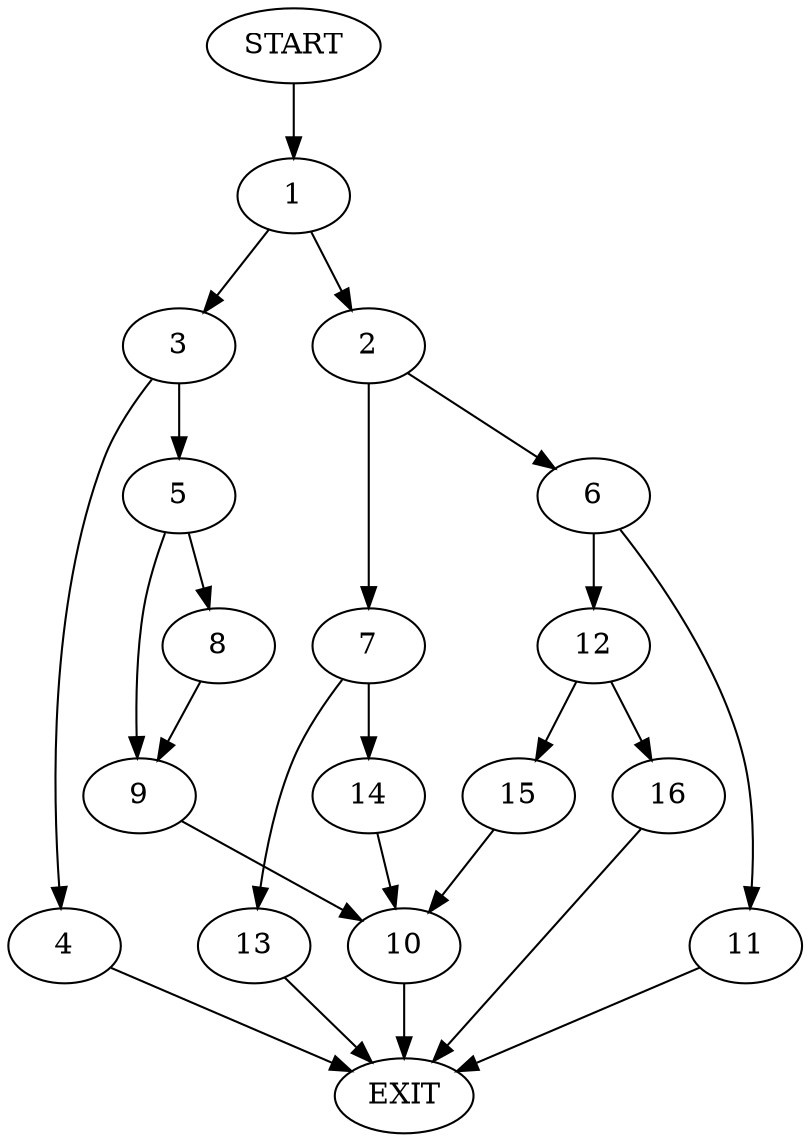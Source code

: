 digraph {
0 [label="START"]
17 [label="EXIT"]
0 -> 1
1 -> 2
1 -> 3
3 -> 4
3 -> 5
2 -> 6
2 -> 7
4 -> 17
5 -> 8
5 -> 9
8 -> 9
9 -> 10
10 -> 17
6 -> 11
6 -> 12
7 -> 13
7 -> 14
13 -> 17
14 -> 10
11 -> 17
12 -> 15
12 -> 16
16 -> 17
15 -> 10
}
